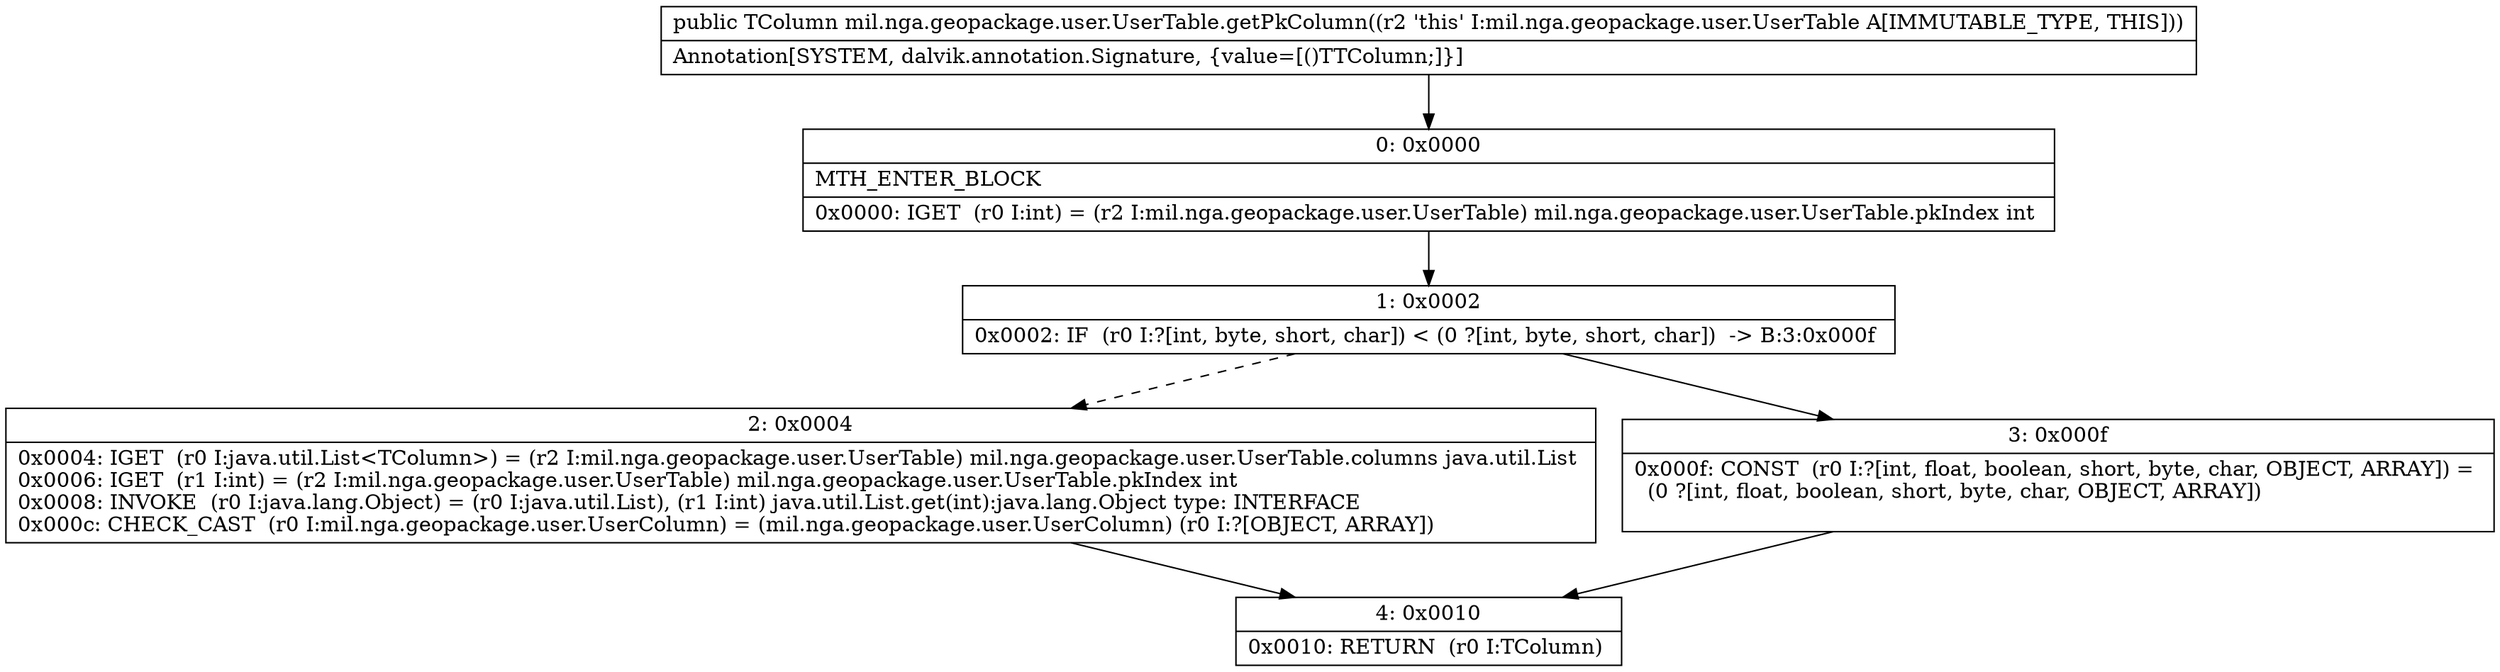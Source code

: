 digraph "CFG formil.nga.geopackage.user.UserTable.getPkColumn()Lmil\/nga\/geopackage\/user\/UserColumn;" {
Node_0 [shape=record,label="{0\:\ 0x0000|MTH_ENTER_BLOCK\l|0x0000: IGET  (r0 I:int) = (r2 I:mil.nga.geopackage.user.UserTable) mil.nga.geopackage.user.UserTable.pkIndex int \l}"];
Node_1 [shape=record,label="{1\:\ 0x0002|0x0002: IF  (r0 I:?[int, byte, short, char]) \< (0 ?[int, byte, short, char])  \-\> B:3:0x000f \l}"];
Node_2 [shape=record,label="{2\:\ 0x0004|0x0004: IGET  (r0 I:java.util.List\<TColumn\>) = (r2 I:mil.nga.geopackage.user.UserTable) mil.nga.geopackage.user.UserTable.columns java.util.List \l0x0006: IGET  (r1 I:int) = (r2 I:mil.nga.geopackage.user.UserTable) mil.nga.geopackage.user.UserTable.pkIndex int \l0x0008: INVOKE  (r0 I:java.lang.Object) = (r0 I:java.util.List), (r1 I:int) java.util.List.get(int):java.lang.Object type: INTERFACE \l0x000c: CHECK_CAST  (r0 I:mil.nga.geopackage.user.UserColumn) = (mil.nga.geopackage.user.UserColumn) (r0 I:?[OBJECT, ARRAY]) \l}"];
Node_3 [shape=record,label="{3\:\ 0x000f|0x000f: CONST  (r0 I:?[int, float, boolean, short, byte, char, OBJECT, ARRAY]) = \l  (0 ?[int, float, boolean, short, byte, char, OBJECT, ARRAY])\l \l}"];
Node_4 [shape=record,label="{4\:\ 0x0010|0x0010: RETURN  (r0 I:TColumn) \l}"];
MethodNode[shape=record,label="{public TColumn mil.nga.geopackage.user.UserTable.getPkColumn((r2 'this' I:mil.nga.geopackage.user.UserTable A[IMMUTABLE_TYPE, THIS]))  | Annotation[SYSTEM, dalvik.annotation.Signature, \{value=[()TTColumn;]\}]\l}"];
MethodNode -> Node_0;
Node_0 -> Node_1;
Node_1 -> Node_2[style=dashed];
Node_1 -> Node_3;
Node_2 -> Node_4;
Node_3 -> Node_4;
}


